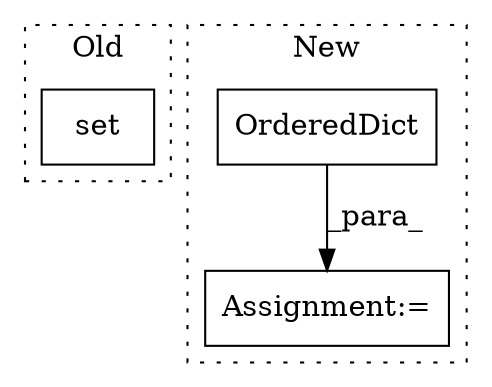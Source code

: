 digraph G {
subgraph cluster0 {
1 [label="set" a="32" s="1290,1330" l="4,1" shape="box"];
label = "Old";
style="dotted";
}
subgraph cluster1 {
2 [label="OrderedDict" a="32" s="1108,1138" l="12,1" shape="box"];
3 [label="Assignment:=" a="7" s="1107" l="1" shape="box"];
label = "New";
style="dotted";
}
2 -> 3 [label="_para_"];
}